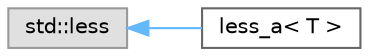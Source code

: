 digraph "类继承关系图"
{
 // LATEX_PDF_SIZE
  bgcolor="transparent";
  edge [fontname=Helvetica,fontsize=10,labelfontname=Helvetica,labelfontsize=10];
  node [fontname=Helvetica,fontsize=10,shape=box,height=0.2,width=0.4];
  rankdir="LR";
  Node0 [id="Node000000",label="std::less",height=0.2,width=0.4,color="grey60", fillcolor="#E0E0E0", style="filled",tooltip=" "];
  Node0 -> Node1 [id="edge6566_Node000000_Node000001",dir="back",color="steelblue1",style="solid",tooltip=" "];
  Node1 [id="Node000001",label="less_a\< T \>",height=0.2,width=0.4,color="grey40", fillcolor="white", style="filled",URL="$classless__a.html",tooltip=" "];
}
